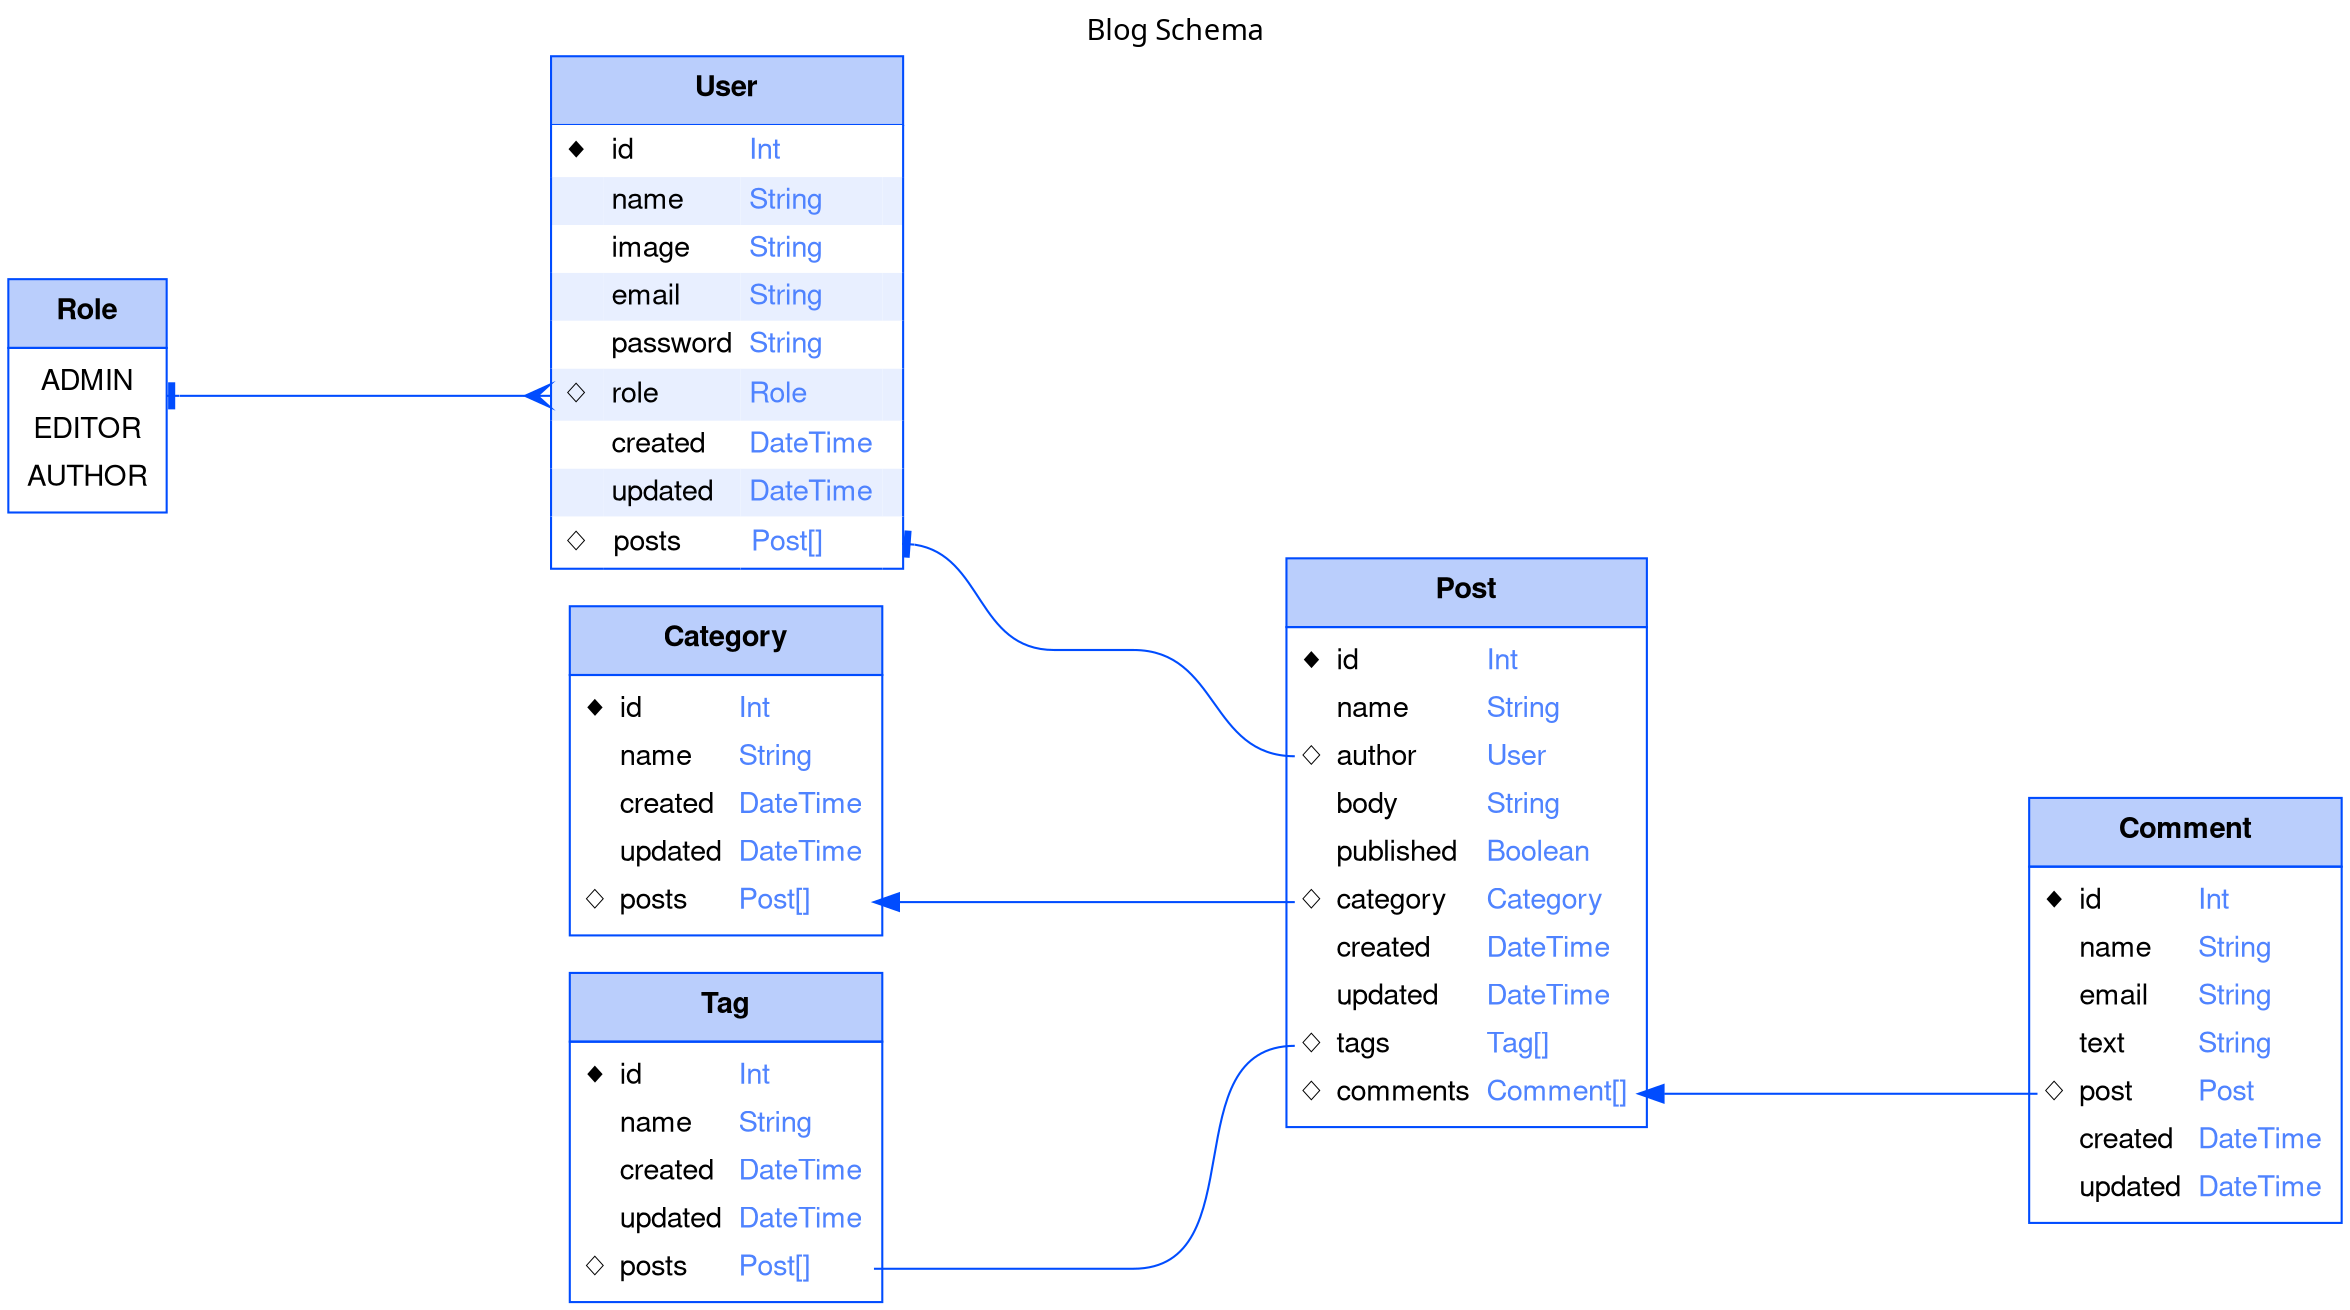 # dot reference for blog schema
# https://dreampuf.github.io/GraphvizOnline

digraph UML_Class_diagram {
	graph [
		label="Blog Schema"
		labelloc="t"
		fontname="sans-serif"
        rankdir="LR"
	]
	node [
		fontname="Helvetica, Arial, sans-serif"
		shape=record
		style=filled
		fillcolor=gray95
	]
	edge [fontname="sans-serif" color="#004cff" minlen=5 arrowsize=1.2]
	
	Role [
	    shape=plain
	    label=<<table border="0" cellborder="1" cellspacing="0" cellpadding="4" bgcolor="white" color="#004cff">
			<tr> <td cellpadding="8" bgcolor="#bacefc"> <b>Role</b> </td> </tr>
			<tr>
			  <td>
				<table border="0" cellborder="0" cellspacing="0" cellpadding="4" bgcolor="white">
					<tr> <td>ADMIN</td> </tr>
					<tr> <td>EDITOR</td> </tr>
					<tr> <td port="default">AUTHOR</td> </tr>
				</table>
			  </td>
			</tr>
		</table>>
	]
	
	edge [dir=both arrowtail=tee arrowhead=crow]
	Role:e -> User:role:w

	User [
	    shape=plain
	    label=<<table bgcolor="white" color="#004cff" border="0" cellborder="0" cellspacing="0" cellpadding="0">
				<tr>
					<td bgcolor="#bacefc" color="#004cff" border="1" cellpadding="8"><b>User</b></td>
				</tr>
				<tr>
					<td>
						<table bgcolor="white" color="#004cff" border="0" cellborder="0" cellspacing="0" cellpadding="4">
							<tr>
								<td bgcolor="white" color="#004cff" border="1" sides="L">◆</td>
								<td bgcolor="white" color="#004cff" align="left">id</td>
								<td bgcolor="white" color="#004cff" align="left"><font color="#4f83ff">Int</font></td>
								<td bgcolor="white" color="#004cff" border="1" sides="R"></td>
							</tr>
							<tr>
								<td bgcolor="#e8efff" color="#004cff" border="1" sides="L"></td>
								<td bgcolor="#e8efff" color="#004cff" align="left">name</td>
								<td bgcolor="#e8efff" color="#004cff" align="left"><font color="#4f83ff">String</font></td>
								<td bgcolor="#e8efff" color="#004cff" border="1" sides="R"></td>
							</tr>
							<tr>
								<td bgcolor="white" color="#004cff" border="1" sides="L"></td>
								<td bgcolor="white" color="#004cff" align="left">image</td>
								<td bgcolor="white" color="#004cff" align="left"><font color="#4f83ff">String</font></td>
								<td bgcolor="white" color="#004cff" border="1" sides="R"></td>
							</tr>
							<tr>
								<td bgcolor="#e8efff" color="#004cff" border="1" sides="L"></td>
								<td bgcolor="#e8efff" color="#004cff" align="left">email</td>
								<td bgcolor="#e8efff" color="#004cff" align="left"><font color="#4f83ff">String</font></td>
								<td bgcolor="#e8efff" color="#004cff" border="1" sides="R"></td>
							</tr>
							<tr>
								<td bgcolor="white" color="#004cff" border="1" sides="L"></td>
								<td bgcolor="white" color="#004cff" align="left">password</td>
								<td bgcolor="white" color="#004cff" align="left"><font color="#4f83ff">String</font></td>
								<td bgcolor="white" color="#004cff" border="1" sides="R"></td>
							</tr>
							<tr>
								<td bgcolor="#e8efff" color="#004cff" border="1" sides="L" port="role">◇</td>
								<td bgcolor="#e8efff" color="#004cff" align="left">role</td>
								<td bgcolor="#e8efff" color="#004cff" align="left"><font color="#4f83ff">Role</font></td>
								<td bgcolor="#e8efff" color="#004cff" align="left" border="1" sides="R"></td>
							</tr>
							<tr>
								<td bgcolor="white" color="#004cff" border="1" sides="L"></td>
								<td bgcolor="white" color="#004cff" align="left">created</td>
								<td bgcolor="white" color="#004cff" align="left"><font color="#4f83ff">DateTime</font></td>
								<td bgcolor="white" color="#004cff" align="left" border="1" sides="R"></td>
							</tr>
							<tr>
								<td bgcolor="#e8efff" color="#004cff" border="1" sides="L"></td>
								<td bgcolor="#e8efff" color="#004cff" align="left">updated</td>
								<td bgcolor="#e8efff" color="#004cff" align="left"><font color="#4f83ff">DateTime</font></td>
								<td bgcolor="#e8efff" color="#004cff" align="left" border="1" sides="R"></td>
							</tr>
							<tr>
								<td bgcolor="white" color="#004cff" border="1" sides="LB">◇</td>
								<td bgcolor="white" color="#004cff" align="left" border="1" sides="B">posts</td>
								<td bgcolor="white" color="#004cff" align="left" border="1" sides="B"><font color="#4f83ff">Post[]</font></td>
								<td bgcolor="white" color="#004cff" align="left" border="1" sides="RB" port="posts"></td>
							</tr>
						</table>
					</td>
				</tr>
			</table>>
	]
	
	edge [dir=both arrowtail=tee arrowhead=none]
	User:posts:e -> Post:author:w
	
	Category [
	    shape=plain
	    label=<<table border="0" cellborder="1" cellspacing="0" cellpadding="4" bgcolor="white" color="#004cff">
			<tr> <td cellpadding="8" bgcolor="#bacefc"> <b>Category</b> </td> </tr>
			<tr>
			  <td>
				<table border="0" cellborder="0" cellspacing="0" cellpadding="4" bgcolor="white">
					<tr> <td cellpadding="0">◆</td> <td align="left">id</td> <td align="left"><font color="#4f83ff">Int</font></td> </tr>
					<tr> <td cellpadding="0"></td> <td align="left">name</td> <td align="left"><font color="#4f83ff">String</font></td> </tr>
					<tr> <td cellpadding="0"></td> <td align="left">created</td> <td align="left"><font color="#4f83ff">DateTime</font></td> </tr>
					<tr> <td cellpadding="0"></td> <td align="left">updated</td> <td align="left"><font color="#4f83ff">DateTime</font></td> </tr>
                    <tr> <td cellpadding="0">◇</td> <td align="left">posts</td> <td align="left" port="posts"><font color="#4f83ff">Post[]</font></td> </tr>
				</table>
			  </td>
			</tr>
		</table>>
	]
	
	edge [dir=both arrowtail=normal arrowhead=none]
	Category:posts -> Post:category
	
	Tag [
	    shape=plain
	    label=<<table border="0" cellborder="1" cellspacing="0" cellpadding="4" bgcolor="white" color="#004cff">
			<tr> <td cellpadding="8" bgcolor="#bacefc"> <b>Tag</b> </td> </tr>
			<tr>
			  <td>
				<table border="0" cellborder="0" cellspacing="0" cellpadding="4" bgcolor="white">
					<tr> <td cellpadding="0">◆</td> <td align="left">id</td> <td align="left"><font color="#4f83ff">Int</font></td> </tr>
					<tr> <td cellpadding="0"></td> <td align="left">name</td> <td align="left"><font color="#4f83ff">String</font></td> </tr>
					<tr> <td cellpadding="0"></td> <td align="left">created</td> <td align="left"><font color="#4f83ff">DateTime</font></td> </tr>
					<tr> <td cellpadding="0"></td> <td align="left">updated</td> <td align="left"><font color="#4f83ff">DateTime</font></td> </tr>
                    <tr> <td cellpadding="0">◇</td> <td align="left">posts</td> <td align="left" port="posts"><font color="#4f83ff">Post[]</font></td> </tr>
				</table>
			  </td>
			</tr>
		</table>>
	]

	edge [dir=both arrowtail=none arrowhead=none]
	Tag:posts -> Post:tags
	
	Post [
	    shape=plain
	    label=<<table border="0" cellborder="1" cellspacing="0" cellpadding="4" bgcolor="white" color="#004cff">
			<tr> <td cellpadding="8" bgcolor="#bacefc"> <b>Post</b> </td> </tr>
			<tr>
			  <td>
				<table border="0" cellborder="0" cellspacing="0" cellpadding="4" bgcolor="white">
					<tr> <td cellpadding="0">◆</td> <td align="left">id</td> <td align="left"><font color="#4f83ff">Int</font></td> </tr>
					<tr> <td cellpadding="0"></td> <td align="left">name</td> <td align="left"><font color="#4f83ff">String</font></td> </tr>
                    <tr> <td cellpadding="0" port="author">◇</td> <td align="left">author</td> <td align="left"><font color="#4f83ff">User</font></td> </tr>
					<tr> <td cellpadding="0"></td> <td align="left">body</td> <td align="left"><font color="#4f83ff">String</font></td> </tr>
					<tr> <td cellpadding="0"></td> <td align="left">published</td> <td align="left"><font color="#4f83ff">Boolean</font></td> </tr>
					<tr> <td cellpadding="0" port="category">◇</td> <td align="left">category</td> <td align="left"><font color="#4f83ff">Category</font></td> </tr>
					<tr> <td cellpadding="0"></td> <td align="left">created</td> <td align="left"><font color="#4f83ff">DateTime</font></td> </tr>
					<tr> <td cellpadding="0"></td> <td align="left">updated</td> <td align="left"><font color="#4f83ff">DateTime</font></td> </tr>
                    <tr> <td cellpadding="0" port="tags">◇</td> <td align="left">tags</td> <td align="left"><font color="#4f83ff">Tag[]</font></td> </tr>
                    <tr> <td cellpadding="0">◇</td> <td align="left">comments</td> <td align="left" port="comments"><font color="#4f83ff">Comment[]</font></td> </tr>
				</table>
			  </td>
			</tr>
		</table>>
	]
	
	edge [dir=both arrowtail=normal arrowhead=none]
	Post:comments -> Comment:post
	
	Comment [
	    shape=plain
	    label=<<table border="0" cellborder="1" cellspacing="0" cellpadding="4" bgcolor="white" color="#004cff">
			<tr> <td cellpadding="8" bgcolor="#bacefc"> <b>Comment</b> </td> </tr>
			<tr>
			  <td>
				<table border="0" cellborder="0" cellspacing="0" cellpadding="4" bgcolor="white">
					<tr> <td cellpadding="0">◆</td> <td align="left">id</td> <td align="left"><font color="#4f83ff">Int</font></td> </tr>
					<tr> <td cellpadding="0"></td> <td align="left">name</td> <td align="left"><font color="#4f83ff">String</font></td> </tr>
					<tr> <td cellpadding="0"></td> <td align="left">email</td> <td align="left"><font color="#4f83ff">String</font></td> </tr>
					<tr> <td cellpadding="0"></td> <td align="left">text</td> <td align="left"><font color="#4f83ff">String</font></td> </tr>
					<tr> <td cellpadding="0" port="post">◇</td> <td align="left">post</td> <td align="left"><font color="#4f83ff">Post</font></td> </tr>
					<tr> <td cellpadding="0"></td> <td align="left">created</td> <td align="left"><font color="#4f83ff">DateTime</font></td> </tr>
					<tr> <td cellpadding="0"></td> <td align="left">updated</td> <td align="left"><font color="#4f83ff">DateTime</font></td> </tr>
				</table>
			  </td>
			</tr>
		</table>>
	]
}
